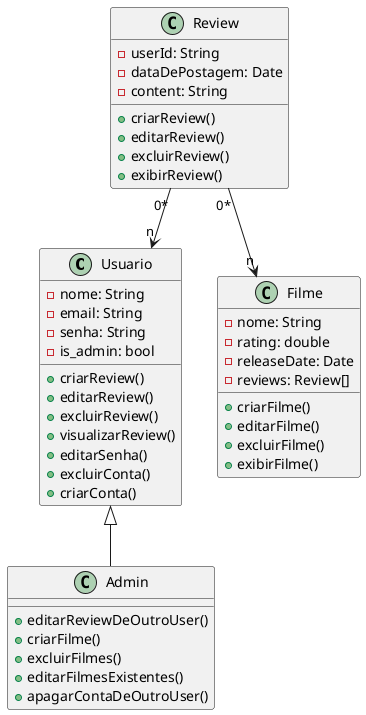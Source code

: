 @startuml

class Usuario{
    - nome: String
    - email: String
    - senha: String
    - is_admin: bool
    + criarReview()
    + editarReview()
    + excluirReview()
    + visualizarReview()
    + editarSenha()
    + excluirConta()
    + criarConta()
}

class Admin{
    + editarReviewDeOutroUser()
    + criarFilme()
    + excluirFilmes()
    + editarFilmesExistentes()
    + apagarContaDeOutroUser()
}

class Filme{
    - nome: String
    - rating: double
    - releaseDate: Date
    - reviews: Review[]
    + criarFilme()
    + editarFilme()
    + excluirFilme()
    + exibirFilme()
}

class Review{
    - userId: String
    - dataDePostagem: Date
    - content: String
    + criarReview()
    + editarReview()
    + excluirReview()
    + exibirReview()
}


Usuario <|-- Admin
Review "0*"-->"n" Usuario
Review "0*"-->"n" Filme
@enduml
